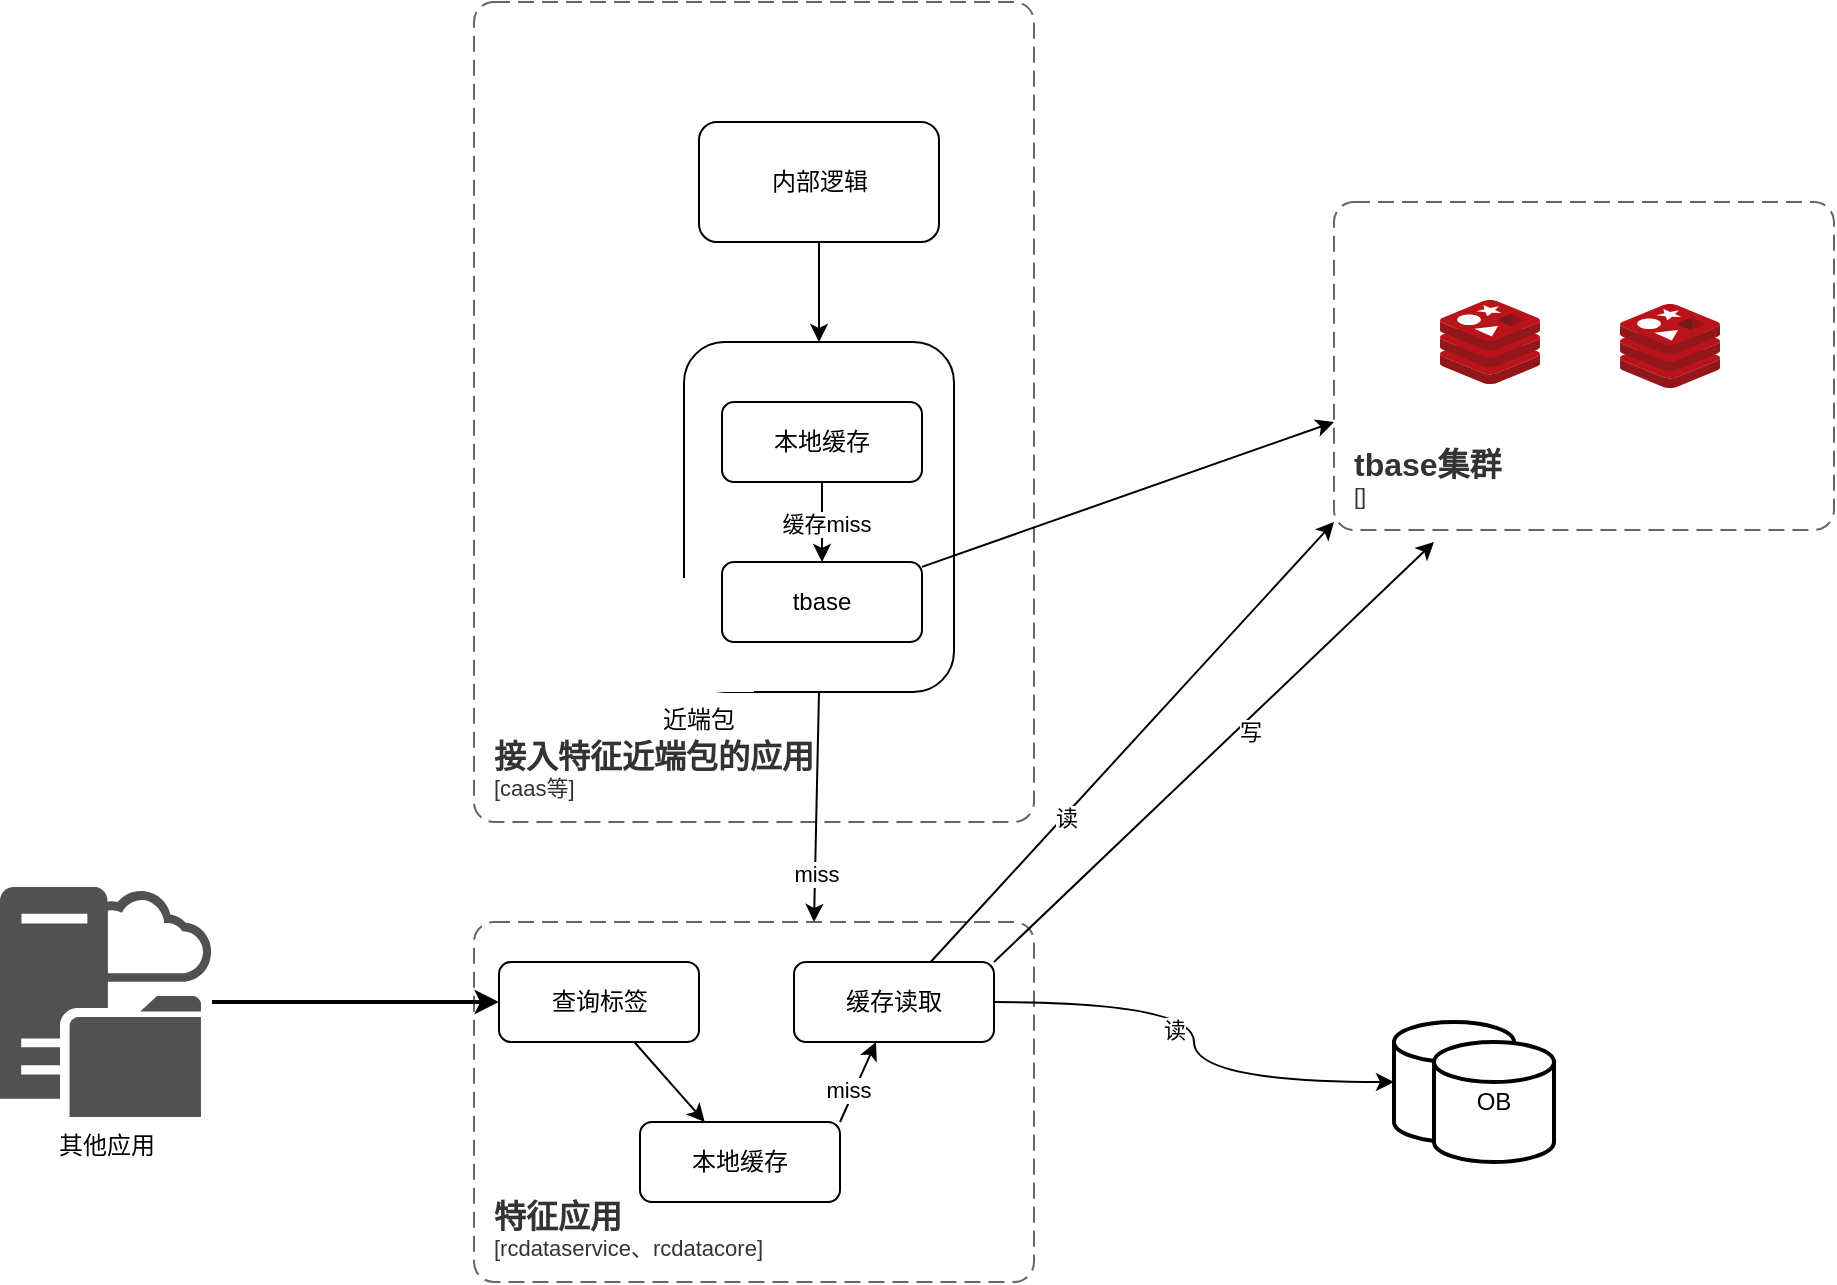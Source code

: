 <mxfile version="22.1.8" type="github">
  <diagram name="第 1 页" id="Ka0gu6g4MkIeOaY-7tnA">
    <mxGraphModel dx="3217" dy="1268" grid="1" gridSize="10" guides="1" tooltips="1" connect="1" arrows="1" fold="1" page="1" pageScale="1" pageWidth="827" pageHeight="1169" math="0" shadow="0">
      <root>
        <mxCell id="0" />
        <mxCell id="1" parent="0" />
        <mxCell id="Q4t2JLVDIg3r-b49H8aY-1" value="" style="group" vertex="1" connectable="0" parent="1">
          <mxGeometry x="-150" y="60" width="917" height="640" as="geometry" />
        </mxCell>
        <object placeholders="1" c4Name="接入特征近端包的应用" label="&lt;font style=&quot;font-size: 16px&quot;&gt;&lt;b&gt;&lt;div style=&quot;text-align: left&quot;&gt;%c4Name%&lt;/div&gt;&lt;/b&gt;&lt;/font&gt;&lt;div style=&quot;text-align: left&quot;&gt;[%c4Application%]&lt;/div&gt;" c4Application="caas等" id="xKt9iiCAsTmWtsSiSc3S-3">
          <mxCell style="rounded=1;fontSize=11;whiteSpace=wrap;html=1;dashed=1;arcSize=20;fillColor=none;strokeColor=#666666;fontColor=#333333;labelBackgroundColor=none;align=left;verticalAlign=bottom;labelBorderColor=none;spacingTop=0;spacing=10;dashPattern=8 4;metaEdit=1;rotatable=0;perimeter=rectanglePerimeter;noLabel=0;labelPadding=0;allowArrows=0;connectable=0;expand=0;recursiveResize=0;editable=1;pointerEvents=0;absoluteArcSize=1;points=[[0.25,0,0],[0.5,0,0],[0.75,0,0],[1,0.25,0],[1,0.5,0],[1,0.75,0],[0.75,1,0],[0.5,1,0],[0.25,1,0],[0,0.75,0],[0,0.5,0],[0,0.25,0]];" parent="Q4t2JLVDIg3r-b49H8aY-1" vertex="1">
            <mxGeometry x="237" width="280" height="410" as="geometry" />
          </mxCell>
        </object>
        <mxCell id="xKt9iiCAsTmWtsSiSc3S-4" value="内部逻辑" style="rounded=1;whiteSpace=wrap;html=1;" parent="Q4t2JLVDIg3r-b49H8aY-1" vertex="1">
          <mxGeometry x="349.5" y="60" width="120" height="60" as="geometry" />
        </mxCell>
        <mxCell id="xKt9iiCAsTmWtsSiSc3S-5" value="" style="rounded=1;whiteSpace=wrap;html=1;" parent="Q4t2JLVDIg3r-b49H8aY-1" vertex="1">
          <mxGeometry x="342" y="170" width="135" height="175" as="geometry" />
        </mxCell>
        <mxCell id="xKt9iiCAsTmWtsSiSc3S-8" style="edgeStyle=orthogonalEdgeStyle;rounded=0;orthogonalLoop=1;jettySize=auto;html=1;" parent="Q4t2JLVDIg3r-b49H8aY-1" source="xKt9iiCAsTmWtsSiSc3S-4" target="xKt9iiCAsTmWtsSiSc3S-5" edge="1">
          <mxGeometry relative="1" as="geometry" />
        </mxCell>
        <mxCell id="xKt9iiCAsTmWtsSiSc3S-2" value="近端包" style="shape=image;html=1;verticalAlign=top;verticalLabelPosition=bottom;labelBackgroundColor=#ffffff;imageAspect=0;aspect=fixed;image=https://cdn3.iconfinder.com/data/icons/dompicon-glyph-file-format-2/256/file-jar-format-type-128.png;imageBackground=default;" parent="Q4t2JLVDIg3r-b49H8aY-1" vertex="1">
          <mxGeometry x="320" y="288" width="57" height="57" as="geometry" />
        </mxCell>
        <mxCell id="xKt9iiCAsTmWtsSiSc3S-6" value="本地缓存" style="rounded=1;whiteSpace=wrap;html=1;" parent="Q4t2JLVDIg3r-b49H8aY-1" vertex="1">
          <mxGeometry x="361" y="200" width="100" height="40" as="geometry" />
        </mxCell>
        <mxCell id="xKt9iiCAsTmWtsSiSc3S-28" style="rounded=0;orthogonalLoop=1;jettySize=auto;html=1;" parent="Q4t2JLVDIg3r-b49H8aY-1" source="xKt9iiCAsTmWtsSiSc3S-7" edge="1">
          <mxGeometry relative="1" as="geometry">
            <mxPoint x="667" y="210" as="targetPoint" />
          </mxGeometry>
        </mxCell>
        <mxCell id="xKt9iiCAsTmWtsSiSc3S-7" value="tbase" style="rounded=1;whiteSpace=wrap;html=1;" parent="Q4t2JLVDIg3r-b49H8aY-1" vertex="1">
          <mxGeometry x="361" y="280" width="100" height="40" as="geometry" />
        </mxCell>
        <mxCell id="xKt9iiCAsTmWtsSiSc3S-9" style="edgeStyle=orthogonalEdgeStyle;rounded=0;orthogonalLoop=1;jettySize=auto;html=1;entryX=0.5;entryY=0;entryDx=0;entryDy=0;" parent="Q4t2JLVDIg3r-b49H8aY-1" source="xKt9iiCAsTmWtsSiSc3S-6" target="xKt9iiCAsTmWtsSiSc3S-7" edge="1">
          <mxGeometry relative="1" as="geometry" />
        </mxCell>
        <mxCell id="xKt9iiCAsTmWtsSiSc3S-31" value="缓存miss" style="edgeLabel;html=1;align=center;verticalAlign=middle;resizable=0;points=[];" parent="xKt9iiCAsTmWtsSiSc3S-9" vertex="1" connectable="0">
          <mxGeometry x="0.015" y="2" relative="1" as="geometry">
            <mxPoint as="offset" />
          </mxGeometry>
        </mxCell>
        <object placeholders="1" c4Name="特征应用" label="&lt;font style=&quot;font-size: 16px&quot;&gt;&lt;b&gt;&lt;div style=&quot;text-align: left&quot;&gt;%c4Name%&lt;/div&gt;&lt;/b&gt;&lt;/font&gt;&lt;div style=&quot;text-align: left&quot;&gt;[%c4Application%]&lt;/div&gt;" c4Application="rcdataservice、rcdatacore" id="xKt9iiCAsTmWtsSiSc3S-12">
          <mxCell style="rounded=1;fontSize=11;whiteSpace=wrap;html=1;dashed=1;arcSize=20;fillColor=none;strokeColor=#666666;fontColor=#333333;labelBackgroundColor=none;align=left;verticalAlign=bottom;labelBorderColor=none;spacingTop=0;spacing=10;dashPattern=8 4;metaEdit=1;rotatable=0;perimeter=rectanglePerimeter;noLabel=0;labelPadding=0;allowArrows=0;connectable=0;expand=0;recursiveResize=0;editable=1;pointerEvents=0;absoluteArcSize=1;points=[[0.25,0,0],[0.5,0,0],[0.75,0,0],[1,0.25,0],[1,0.5,0],[1,0.75,0],[0.75,1,0],[0.5,1,0],[0.25,1,0],[0,0.75,0],[0,0.5,0],[0,0.25,0]];" parent="Q4t2JLVDIg3r-b49H8aY-1" vertex="1">
            <mxGeometry x="237" y="460" width="280" height="180" as="geometry" />
          </mxCell>
        </object>
        <mxCell id="xKt9iiCAsTmWtsSiSc3S-18" value="本地缓存" style="rounded=1;whiteSpace=wrap;html=1;" parent="Q4t2JLVDIg3r-b49H8aY-1" vertex="1">
          <mxGeometry x="320" y="560" width="100" height="40" as="geometry" />
        </mxCell>
        <mxCell id="xKt9iiCAsTmWtsSiSc3S-34" style="rounded=0;orthogonalLoop=1;jettySize=auto;html=1;" parent="Q4t2JLVDIg3r-b49H8aY-1" source="xKt9iiCAsTmWtsSiSc3S-19" target="xKt9iiCAsTmWtsSiSc3S-18" edge="1">
          <mxGeometry relative="1" as="geometry" />
        </mxCell>
        <mxCell id="xKt9iiCAsTmWtsSiSc3S-19" value="查询标签" style="rounded=1;whiteSpace=wrap;html=1;" parent="Q4t2JLVDIg3r-b49H8aY-1" vertex="1">
          <mxGeometry x="249.5" y="480" width="100" height="40" as="geometry" />
        </mxCell>
        <mxCell id="xKt9iiCAsTmWtsSiSc3S-20" value="" style="group;" parent="Q4t2JLVDIg3r-b49H8aY-1" vertex="1" connectable="0">
          <mxGeometry x="667" y="100" width="250" height="164" as="geometry" />
        </mxCell>
        <mxCell id="xKt9iiCAsTmWtsSiSc3S-13" value="" style="image;sketch=0;aspect=fixed;html=1;points=[];align=center;fontSize=12;image=img/lib/mscae/Cache_Redis_Product.svg;" parent="xKt9iiCAsTmWtsSiSc3S-20" vertex="1">
          <mxGeometry x="53" y="49" width="50" height="42" as="geometry" />
        </mxCell>
        <mxCell id="xKt9iiCAsTmWtsSiSc3S-14" value="" style="image;sketch=0;aspect=fixed;html=1;points=[];align=center;fontSize=12;image=img/lib/mscae/Cache_Redis_Product.svg;" parent="xKt9iiCAsTmWtsSiSc3S-20" vertex="1">
          <mxGeometry x="143" y="51" width="50" height="42" as="geometry" />
        </mxCell>
        <object placeholders="1" c4Name="tbase集群" label="&lt;font style=&quot;font-size: 16px&quot;&gt;&lt;b&gt;&lt;div style=&quot;text-align: left&quot;&gt;%c4Name%&lt;/div&gt;&lt;/b&gt;&lt;/font&gt;&lt;div style=&quot;text-align: left&quot;&gt;[%c4Application%]&lt;/div&gt;" c4Application="" id="xKt9iiCAsTmWtsSiSc3S-15">
          <mxCell style="rounded=1;fontSize=11;whiteSpace=wrap;html=1;dashed=1;arcSize=20;fillColor=none;strokeColor=#666666;fontColor=#333333;labelBackgroundColor=none;align=left;verticalAlign=bottom;labelBorderColor=none;spacingTop=0;spacing=10;dashPattern=8 4;metaEdit=1;rotatable=0;perimeter=rectanglePerimeter;noLabel=0;labelPadding=0;allowArrows=0;connectable=0;expand=0;recursiveResize=0;editable=1;pointerEvents=0;absoluteArcSize=1;points=[[0.25,0,0],[0.5,0,0],[0.75,0,0],[1,0.25,0],[1,0.5,0],[1,0.75,0],[0.75,1,0],[0.5,1,0],[0.25,1,0],[0,0.75,0],[0,0.5,0],[0,0.25,0]];" parent="xKt9iiCAsTmWtsSiSc3S-20" vertex="1">
            <mxGeometry width="250" height="164" as="geometry" />
          </mxCell>
        </object>
        <mxCell id="xKt9iiCAsTmWtsSiSc3S-30" style="rounded=0;orthogonalLoop=1;jettySize=auto;html=1;exitX=1;exitY=0;exitDx=0;exitDy=0;" parent="Q4t2JLVDIg3r-b49H8aY-1" source="xKt9iiCAsTmWtsSiSc3S-35" edge="1">
          <mxGeometry relative="1" as="geometry">
            <mxPoint x="497" y="540" as="sourcePoint" />
            <mxPoint x="717" y="270" as="targetPoint" />
          </mxGeometry>
        </mxCell>
        <mxCell id="xKt9iiCAsTmWtsSiSc3S-41" value="写" style="edgeLabel;html=1;align=center;verticalAlign=middle;resizable=0;points=[];" parent="xKt9iiCAsTmWtsSiSc3S-30" vertex="1" connectable="0">
          <mxGeometry x="0.127" y="-5" relative="1" as="geometry">
            <mxPoint as="offset" />
          </mxGeometry>
        </mxCell>
        <mxCell id="xKt9iiCAsTmWtsSiSc3S-25" value="" style="group" parent="Q4t2JLVDIg3r-b49H8aY-1" vertex="1" connectable="0">
          <mxGeometry x="697" y="510" width="80" height="70" as="geometry" />
        </mxCell>
        <mxCell id="xKt9iiCAsTmWtsSiSc3S-22" value="" style="strokeWidth=2;html=1;shape=mxgraph.flowchart.database;whiteSpace=wrap;" parent="xKt9iiCAsTmWtsSiSc3S-25" vertex="1">
          <mxGeometry width="60" height="60" as="geometry" />
        </mxCell>
        <mxCell id="xKt9iiCAsTmWtsSiSc3S-23" value="OB" style="strokeWidth=2;html=1;shape=mxgraph.flowchart.database;whiteSpace=wrap;" parent="xKt9iiCAsTmWtsSiSc3S-25" vertex="1">
          <mxGeometry x="20" y="10" width="60" height="60" as="geometry" />
        </mxCell>
        <mxCell id="xKt9iiCAsTmWtsSiSc3S-33" value="" style="edgeStyle=none;orthogonalLoop=1;jettySize=auto;html=1;rounded=0;exitX=0.5;exitY=1;exitDx=0;exitDy=0;" parent="Q4t2JLVDIg3r-b49H8aY-1" source="xKt9iiCAsTmWtsSiSc3S-5" edge="1">
          <mxGeometry width="100" relative="1" as="geometry">
            <mxPoint x="117" y="290" as="sourcePoint" />
            <mxPoint x="407" y="460" as="targetPoint" />
            <Array as="points" />
          </mxGeometry>
        </mxCell>
        <mxCell id="xKt9iiCAsTmWtsSiSc3S-38" value="miss" style="edgeLabel;html=1;align=center;verticalAlign=middle;resizable=0;points=[];" parent="xKt9iiCAsTmWtsSiSc3S-33" vertex="1" connectable="0">
          <mxGeometry x="0.576" relative="1" as="geometry">
            <mxPoint as="offset" />
          </mxGeometry>
        </mxCell>
        <mxCell id="xKt9iiCAsTmWtsSiSc3S-39" style="rounded=0;orthogonalLoop=1;jettySize=auto;html=1;" parent="Q4t2JLVDIg3r-b49H8aY-1" source="xKt9iiCAsTmWtsSiSc3S-35" edge="1">
          <mxGeometry relative="1" as="geometry">
            <mxPoint x="667" y="260" as="targetPoint" />
          </mxGeometry>
        </mxCell>
        <mxCell id="xKt9iiCAsTmWtsSiSc3S-40" value="读" style="edgeLabel;html=1;align=center;verticalAlign=middle;resizable=0;points=[];" parent="xKt9iiCAsTmWtsSiSc3S-39" vertex="1" connectable="0">
          <mxGeometry x="-0.335" y="-1" relative="1" as="geometry">
            <mxPoint as="offset" />
          </mxGeometry>
        </mxCell>
        <mxCell id="xKt9iiCAsTmWtsSiSc3S-43" style="edgeStyle=orthogonalEdgeStyle;rounded=0;orthogonalLoop=1;jettySize=auto;html=1;curved=1;" parent="Q4t2JLVDIg3r-b49H8aY-1" source="xKt9iiCAsTmWtsSiSc3S-35" target="xKt9iiCAsTmWtsSiSc3S-22" edge="1">
          <mxGeometry relative="1" as="geometry" />
        </mxCell>
        <mxCell id="xKt9iiCAsTmWtsSiSc3S-44" value="读" style="edgeLabel;html=1;align=center;verticalAlign=middle;resizable=0;points=[];" parent="xKt9iiCAsTmWtsSiSc3S-43" vertex="1" connectable="0">
          <mxGeometry x="-0.056" y="-10" relative="1" as="geometry">
            <mxPoint as="offset" />
          </mxGeometry>
        </mxCell>
        <mxCell id="xKt9iiCAsTmWtsSiSc3S-35" value="缓存读取" style="rounded=1;whiteSpace=wrap;html=1;" parent="Q4t2JLVDIg3r-b49H8aY-1" vertex="1">
          <mxGeometry x="397" y="480" width="100" height="40" as="geometry" />
        </mxCell>
        <mxCell id="xKt9iiCAsTmWtsSiSc3S-36" style="rounded=0;orthogonalLoop=1;jettySize=auto;html=1;exitX=1;exitY=0;exitDx=0;exitDy=0;" parent="Q4t2JLVDIg3r-b49H8aY-1" source="xKt9iiCAsTmWtsSiSc3S-18" target="xKt9iiCAsTmWtsSiSc3S-35" edge="1">
          <mxGeometry relative="1" as="geometry" />
        </mxCell>
        <mxCell id="xKt9iiCAsTmWtsSiSc3S-37" value="miss" style="edgeLabel;html=1;align=center;verticalAlign=middle;resizable=0;points=[];" parent="xKt9iiCAsTmWtsSiSc3S-36" vertex="1" connectable="0">
          <mxGeometry x="-0.274" y="3" relative="1" as="geometry">
            <mxPoint as="offset" />
          </mxGeometry>
        </mxCell>
        <mxCell id="xKt9iiCAsTmWtsSiSc3S-46" style="edgeStyle=orthogonalEdgeStyle;rounded=0;orthogonalLoop=1;jettySize=auto;html=1;strokeWidth=2;" parent="Q4t2JLVDIg3r-b49H8aY-1" source="xKt9iiCAsTmWtsSiSc3S-45" target="xKt9iiCAsTmWtsSiSc3S-19" edge="1">
          <mxGeometry relative="1" as="geometry" />
        </mxCell>
        <mxCell id="xKt9iiCAsTmWtsSiSc3S-45" value="其他应用" style="sketch=0;pointerEvents=1;shadow=0;dashed=0;html=1;strokeColor=none;labelPosition=center;verticalLabelPosition=bottom;verticalAlign=top;align=center;fillColor=#515151;shape=mxgraph.mscae.system_center.cloud_distribution_point" parent="Q4t2JLVDIg3r-b49H8aY-1" vertex="1">
          <mxGeometry y="442.5" width="106" height="115" as="geometry" />
        </mxCell>
      </root>
    </mxGraphModel>
  </diagram>
</mxfile>
